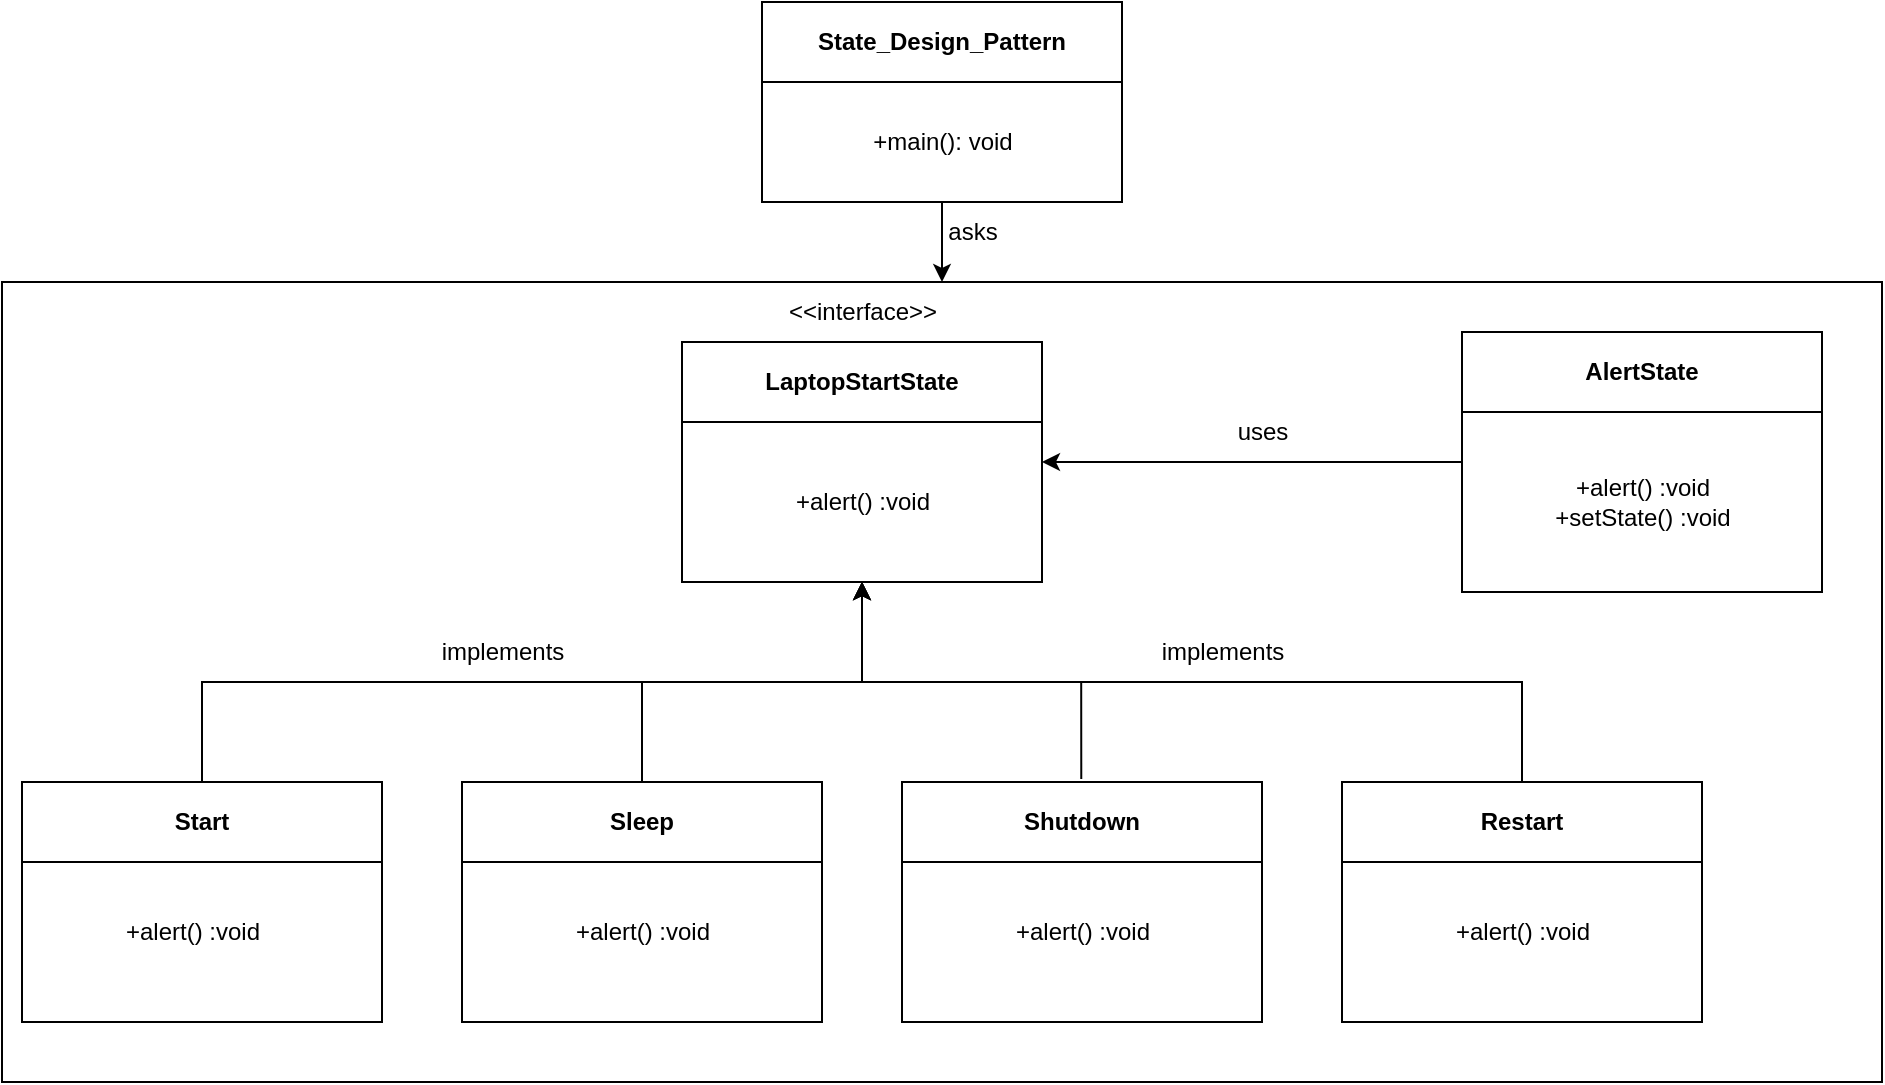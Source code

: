 <mxfile version="24.2.5" type="device">
  <diagram name="Page-1" id="5eh_4aPQzETb89elU-s5">
    <mxGraphModel dx="2071" dy="823" grid="1" gridSize="10" guides="1" tooltips="1" connect="1" arrows="1" fold="1" page="1" pageScale="1" pageWidth="850" pageHeight="1100" math="0" shadow="0">
      <root>
        <mxCell id="0" />
        <mxCell id="1" parent="0" />
        <mxCell id="YlHRv38c_E7ed3ZR4-gF-36" value="" style="rounded=0;whiteSpace=wrap;html=1;" parent="1" vertex="1">
          <mxGeometry x="-250" y="150" width="940" height="400" as="geometry" />
        </mxCell>
        <mxCell id="YlHRv38c_E7ed3ZR4-gF-37" style="edgeStyle=orthogonalEdgeStyle;rounded=0;orthogonalLoop=1;jettySize=auto;html=1;exitX=0.5;exitY=1;exitDx=0;exitDy=0;" parent="1" source="YlHRv38c_E7ed3ZR4-gF-2" target="YlHRv38c_E7ed3ZR4-gF-36" edge="1">
          <mxGeometry relative="1" as="geometry" />
        </mxCell>
        <mxCell id="YlHRv38c_E7ed3ZR4-gF-2" value="State_Design_Pattern" style="swimlane;whiteSpace=wrap;html=1;startSize=40;" parent="1" vertex="1">
          <mxGeometry x="130" y="10" width="180" height="100" as="geometry" />
        </mxCell>
        <mxCell id="YlHRv38c_E7ed3ZR4-gF-3" value="+main(): void" style="text;html=1;align=center;verticalAlign=middle;resizable=0;points=[];autosize=1;strokeColor=none;fillColor=none;" parent="YlHRv38c_E7ed3ZR4-gF-2" vertex="1">
          <mxGeometry x="45" y="55" width="90" height="30" as="geometry" />
        </mxCell>
        <mxCell id="YlHRv38c_E7ed3ZR4-gF-4" value="LaptopStartState" style="swimlane;whiteSpace=wrap;html=1;startSize=40;" parent="1" vertex="1">
          <mxGeometry x="90" y="180" width="180" height="120" as="geometry" />
        </mxCell>
        <mxCell id="YlHRv38c_E7ed3ZR4-gF-5" value="+alert() :void" style="text;html=1;align=center;verticalAlign=middle;resizable=0;points=[];autosize=1;strokeColor=none;fillColor=none;" parent="YlHRv38c_E7ed3ZR4-gF-4" vertex="1">
          <mxGeometry x="45" y="65" width="90" height="30" as="geometry" />
        </mxCell>
        <mxCell id="YlHRv38c_E7ed3ZR4-gF-25" value="&amp;lt;&amp;lt;interface&amp;gt;&amp;gt;" style="text;html=1;align=center;verticalAlign=middle;resizable=0;points=[];autosize=1;strokeColor=none;fillColor=none;" parent="YlHRv38c_E7ed3ZR4-gF-4" vertex="1">
          <mxGeometry x="40" y="-30" width="100" height="30" as="geometry" />
        </mxCell>
        <mxCell id="YlHRv38c_E7ed3ZR4-gF-23" style="edgeStyle=orthogonalEdgeStyle;rounded=0;orthogonalLoop=1;jettySize=auto;html=1;exitX=0.498;exitY=-0.013;exitDx=0;exitDy=0;entryX=0.5;entryY=1;entryDx=0;entryDy=0;exitPerimeter=0;" parent="1" source="YlHRv38c_E7ed3ZR4-gF-32" target="YlHRv38c_E7ed3ZR4-gF-4" edge="1">
          <mxGeometry relative="1" as="geometry">
            <mxPoint x="290" y="380" as="sourcePoint" />
          </mxGeometry>
        </mxCell>
        <mxCell id="YlHRv38c_E7ed3ZR4-gF-24" style="edgeStyle=orthogonalEdgeStyle;rounded=0;orthogonalLoop=1;jettySize=auto;html=1;exitX=0.5;exitY=0;exitDx=0;exitDy=0;entryX=0.5;entryY=1;entryDx=0;entryDy=0;" parent="1" source="YlHRv38c_E7ed3ZR4-gF-34" target="YlHRv38c_E7ed3ZR4-gF-4" edge="1">
          <mxGeometry relative="1" as="geometry">
            <mxPoint x="510" y="380" as="sourcePoint" />
          </mxGeometry>
        </mxCell>
        <mxCell id="YlHRv38c_E7ed3ZR4-gF-38" style="edgeStyle=orthogonalEdgeStyle;rounded=0;orthogonalLoop=1;jettySize=auto;html=1;exitX=0;exitY=0.5;exitDx=0;exitDy=0;entryX=1;entryY=0.5;entryDx=0;entryDy=0;" parent="1" source="YlHRv38c_E7ed3ZR4-gF-15" target="YlHRv38c_E7ed3ZR4-gF-4" edge="1">
          <mxGeometry relative="1" as="geometry" />
        </mxCell>
        <mxCell id="YlHRv38c_E7ed3ZR4-gF-15" value="AlertState" style="swimlane;whiteSpace=wrap;html=1;startSize=40;" parent="1" vertex="1">
          <mxGeometry x="480" y="175" width="180" height="130" as="geometry" />
        </mxCell>
        <mxCell id="kVsAoOeoeERUxRz4NnEu-8" value="+alert() :void&lt;br&gt;+setState() :void" style="text;html=1;align=center;verticalAlign=middle;resizable=0;points=[];autosize=1;strokeColor=none;fillColor=none;" vertex="1" parent="YlHRv38c_E7ed3ZR4-gF-15">
          <mxGeometry x="35" y="65" width="110" height="40" as="geometry" />
        </mxCell>
        <mxCell id="YlHRv38c_E7ed3ZR4-gF-22" style="edgeStyle=orthogonalEdgeStyle;rounded=0;orthogonalLoop=1;jettySize=auto;html=1;exitX=0.5;exitY=0;exitDx=0;exitDy=0;entryX=0.5;entryY=1;entryDx=0;entryDy=0;" parent="1" source="YlHRv38c_E7ed3ZR4-gF-30" target="YlHRv38c_E7ed3ZR4-gF-4" edge="1">
          <mxGeometry relative="1" as="geometry">
            <mxPoint x="70" y="380" as="sourcePoint" />
          </mxGeometry>
        </mxCell>
        <mxCell id="YlHRv38c_E7ed3ZR4-gF-21" style="edgeStyle=orthogonalEdgeStyle;rounded=0;orthogonalLoop=1;jettySize=auto;html=1;exitX=0.5;exitY=0;exitDx=0;exitDy=0;entryX=0.5;entryY=1;entryDx=0;entryDy=0;" parent="1" source="YlHRv38c_E7ed3ZR4-gF-28" target="YlHRv38c_E7ed3ZR4-gF-4" edge="1">
          <mxGeometry relative="1" as="geometry">
            <mxPoint x="-150" y="380" as="sourcePoint" />
          </mxGeometry>
        </mxCell>
        <mxCell id="YlHRv38c_E7ed3ZR4-gF-26" value="implements" style="text;html=1;align=center;verticalAlign=middle;resizable=0;points=[];autosize=1;strokeColor=none;fillColor=none;" parent="1" vertex="1">
          <mxGeometry x="-40" y="320" width="80" height="30" as="geometry" />
        </mxCell>
        <mxCell id="YlHRv38c_E7ed3ZR4-gF-27" value="implements" style="text;html=1;align=center;verticalAlign=middle;resizable=0;points=[];autosize=1;strokeColor=none;fillColor=none;" parent="1" vertex="1">
          <mxGeometry x="320" y="320" width="80" height="30" as="geometry" />
        </mxCell>
        <mxCell id="YlHRv38c_E7ed3ZR4-gF-28" value="Start" style="swimlane;whiteSpace=wrap;html=1;startSize=40;" parent="1" vertex="1">
          <mxGeometry x="-240" y="400" width="180" height="120" as="geometry" />
        </mxCell>
        <mxCell id="kVsAoOeoeERUxRz4NnEu-7" value="+alert() :void" style="text;html=1;align=center;verticalAlign=middle;resizable=0;points=[];autosize=1;strokeColor=none;fillColor=none;" vertex="1" parent="YlHRv38c_E7ed3ZR4-gF-28">
          <mxGeometry x="40" y="60" width="90" height="30" as="geometry" />
        </mxCell>
        <mxCell id="YlHRv38c_E7ed3ZR4-gF-30" value="Sleep" style="swimlane;whiteSpace=wrap;html=1;startSize=40;" parent="1" vertex="1">
          <mxGeometry x="-20" y="400" width="180" height="120" as="geometry" />
        </mxCell>
        <mxCell id="kVsAoOeoeERUxRz4NnEu-6" value="+alert() :void" style="text;html=1;align=center;verticalAlign=middle;resizable=0;points=[];autosize=1;strokeColor=none;fillColor=none;" vertex="1" parent="YlHRv38c_E7ed3ZR4-gF-30">
          <mxGeometry x="45" y="60" width="90" height="30" as="geometry" />
        </mxCell>
        <mxCell id="YlHRv38c_E7ed3ZR4-gF-32" value="Shutdown" style="swimlane;whiteSpace=wrap;html=1;startSize=40;" parent="1" vertex="1">
          <mxGeometry x="200" y="400" width="180" height="120" as="geometry" />
        </mxCell>
        <mxCell id="kVsAoOeoeERUxRz4NnEu-5" value="+alert() :void" style="text;html=1;align=center;verticalAlign=middle;resizable=0;points=[];autosize=1;strokeColor=none;fillColor=none;" vertex="1" parent="YlHRv38c_E7ed3ZR4-gF-32">
          <mxGeometry x="45" y="60" width="90" height="30" as="geometry" />
        </mxCell>
        <mxCell id="YlHRv38c_E7ed3ZR4-gF-34" value="Restart" style="swimlane;whiteSpace=wrap;html=1;startSize=40;" parent="1" vertex="1">
          <mxGeometry x="420" y="400" width="180" height="120" as="geometry" />
        </mxCell>
        <mxCell id="kVsAoOeoeERUxRz4NnEu-4" value="+alert() :void" style="text;html=1;align=center;verticalAlign=middle;resizable=0;points=[];autosize=1;strokeColor=none;fillColor=none;" vertex="1" parent="YlHRv38c_E7ed3ZR4-gF-34">
          <mxGeometry x="45" y="60" width="90" height="30" as="geometry" />
        </mxCell>
        <mxCell id="YlHRv38c_E7ed3ZR4-gF-39" value="uses" style="text;html=1;align=center;verticalAlign=middle;resizable=0;points=[];autosize=1;strokeColor=none;fillColor=none;" parent="1" vertex="1">
          <mxGeometry x="355" y="210" width="50" height="30" as="geometry" />
        </mxCell>
        <mxCell id="YlHRv38c_E7ed3ZR4-gF-41" value="asks" style="text;html=1;align=center;verticalAlign=middle;resizable=0;points=[];autosize=1;strokeColor=none;fillColor=none;" parent="1" vertex="1">
          <mxGeometry x="210" y="110" width="50" height="30" as="geometry" />
        </mxCell>
      </root>
    </mxGraphModel>
  </diagram>
</mxfile>
